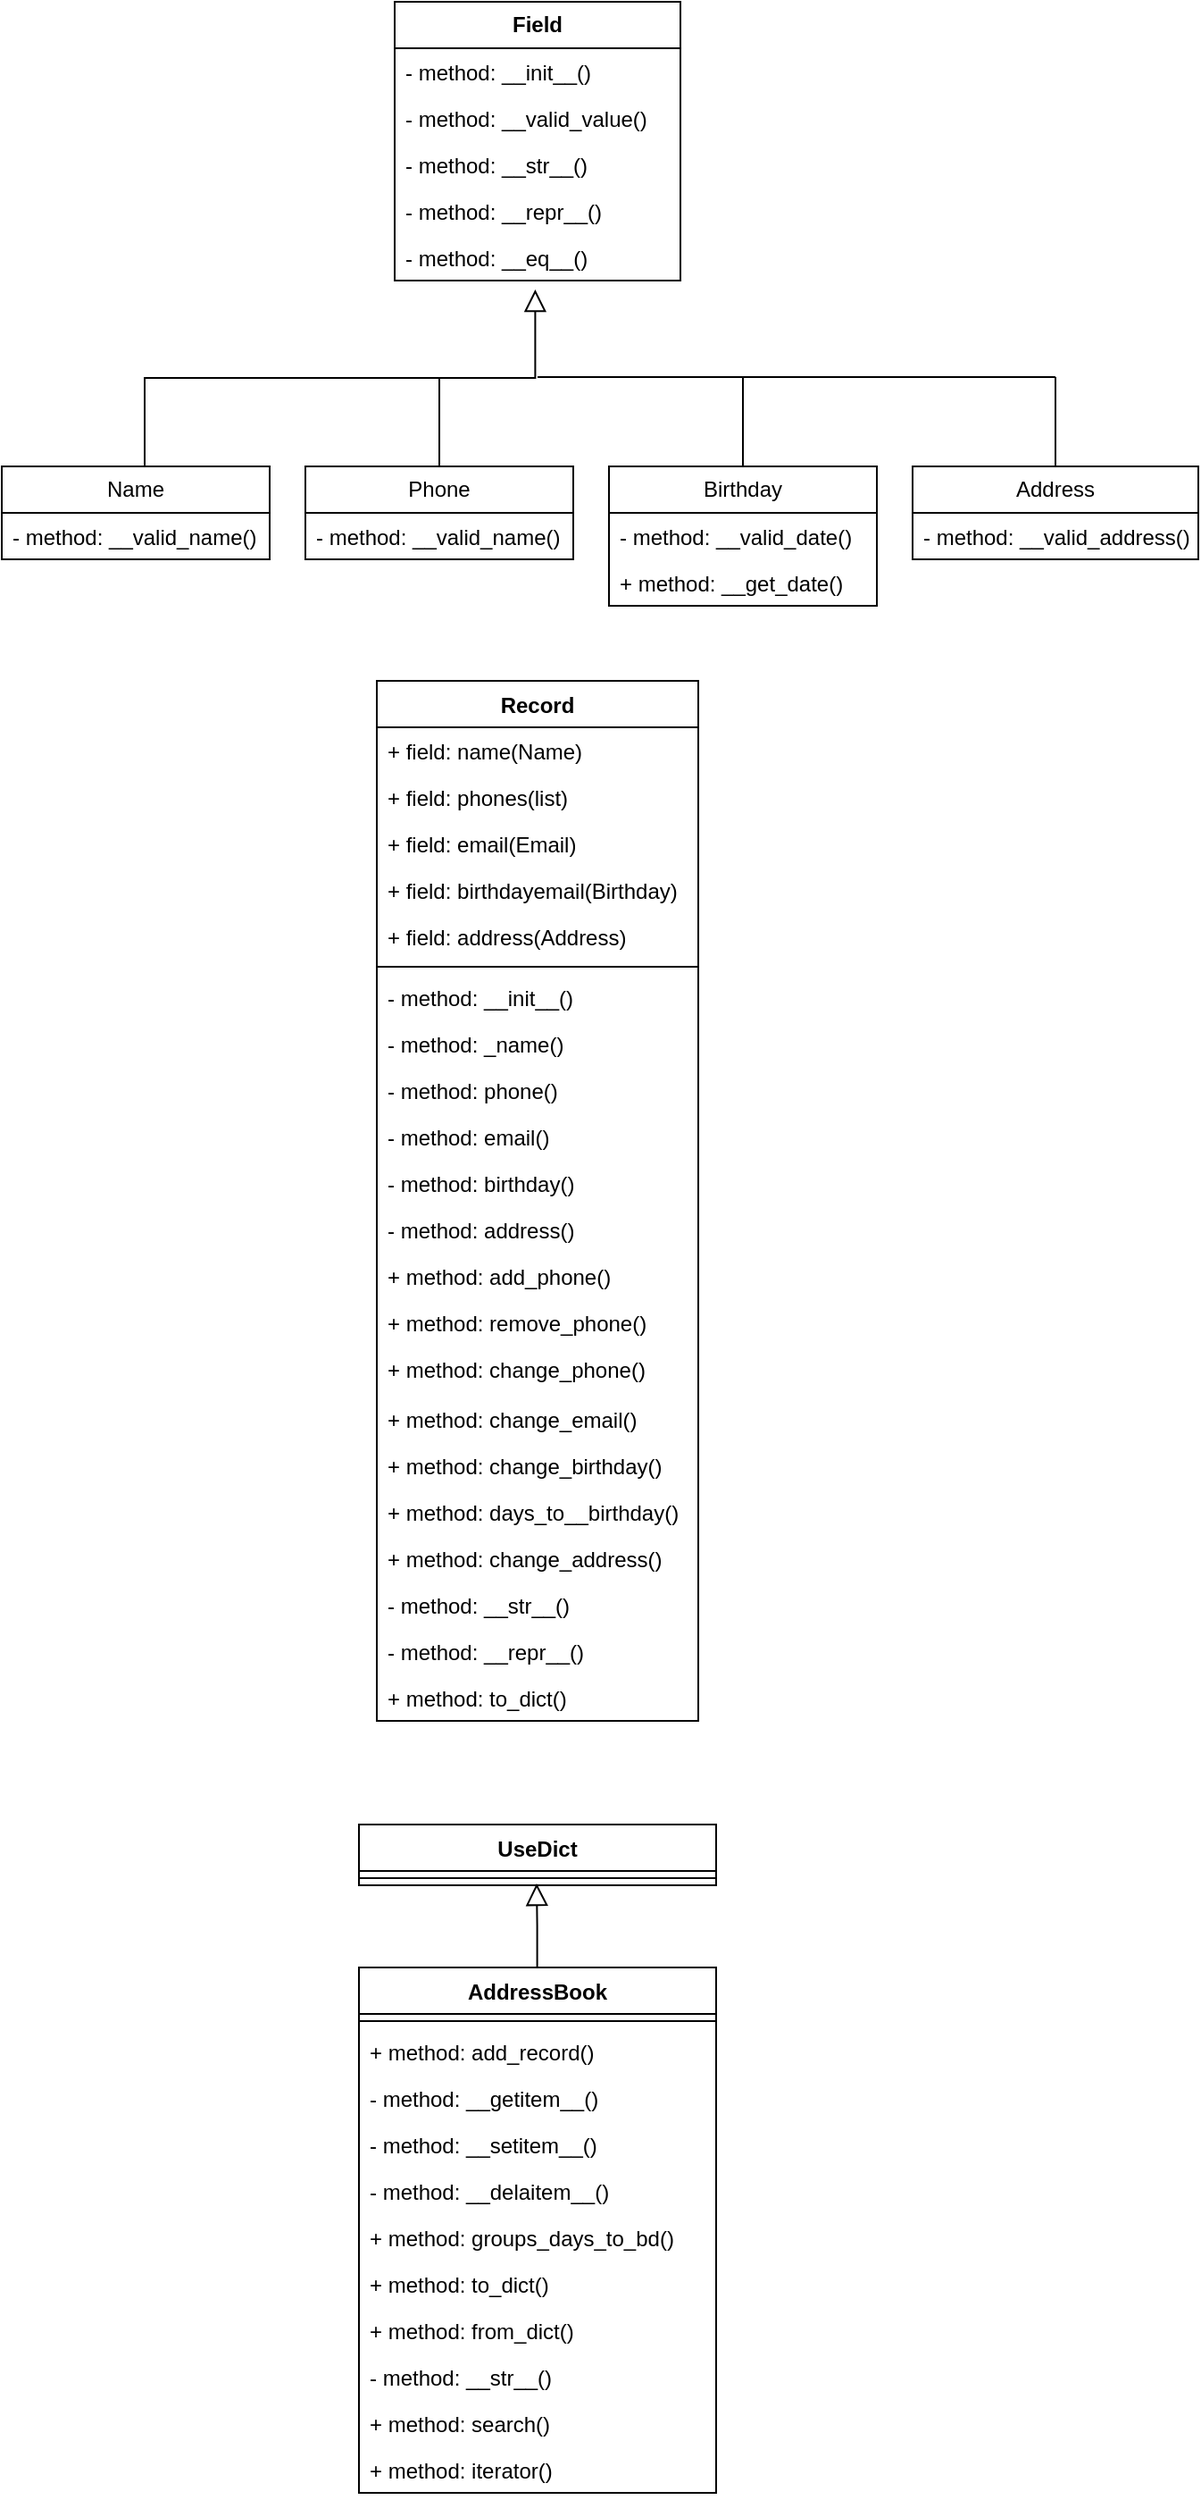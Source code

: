 <mxfile version="21.8.2" type="github">
  <diagram id="C5RBs43oDa-KdzZeNtuy" name="Page-1">
    <mxGraphModel dx="1034" dy="456" grid="1" gridSize="10" guides="1" tooltips="0" connect="1" arrows="1" fold="1" page="0" pageScale="1" pageWidth="827" pageHeight="1169" math="0" shadow="0">
      <root>
        <mxCell id="WIyWlLk6GJQsqaUBKTNV-0" />
        <mxCell id="WIyWlLk6GJQsqaUBKTNV-1" parent="WIyWlLk6GJQsqaUBKTNV-0" />
        <mxCell id="zkfFHV4jXpPFQw0GAbJ--12" value="" style="endArrow=block;endSize=10;endFill=0;shadow=0;strokeWidth=1;rounded=0;edgeStyle=elbowEdgeStyle;elbow=vertical;entryX=0.458;entryY=1.192;entryDx=0;entryDy=0;entryPerimeter=0;" parent="WIyWlLk6GJQsqaUBKTNV-1" edge="1">
          <mxGeometry width="160" relative="1" as="geometry">
            <mxPoint x="90" y="360" as="sourcePoint" />
            <mxPoint x="308.7" y="260.992" as="targetPoint" />
          </mxGeometry>
        </mxCell>
        <mxCell id="ad25y_y6WJwZO1ftofPg-38" value="&lt;b style=&quot;border-color: var(--border-color);&quot;&gt;Field&lt;br&gt;&lt;/b&gt;" style="swimlane;fontStyle=0;childLayout=stackLayout;horizontal=1;startSize=26;fillColor=none;horizontalStack=0;resizeParent=1;resizeParentMax=0;resizeLast=0;collapsible=1;marginBottom=0;whiteSpace=wrap;html=1;" vertex="1" parent="WIyWlLk6GJQsqaUBKTNV-1">
          <mxGeometry x="230" y="100" width="160" height="156" as="geometry" />
        </mxCell>
        <mxCell id="ad25y_y6WJwZO1ftofPg-39" value="- method: __init__()" style="text;strokeColor=none;fillColor=none;align=left;verticalAlign=top;spacingLeft=4;spacingRight=4;overflow=hidden;rotatable=0;points=[[0,0.5],[1,0.5]];portConstraint=eastwest;whiteSpace=wrap;html=1;" vertex="1" parent="ad25y_y6WJwZO1ftofPg-38">
          <mxGeometry y="26" width="160" height="26" as="geometry" />
        </mxCell>
        <mxCell id="ad25y_y6WJwZO1ftofPg-40" value="- method: __valid_value()" style="text;strokeColor=none;fillColor=none;align=left;verticalAlign=top;spacingLeft=4;spacingRight=4;overflow=hidden;rotatable=0;points=[[0,0.5],[1,0.5]];portConstraint=eastwest;whiteSpace=wrap;html=1;" vertex="1" parent="ad25y_y6WJwZO1ftofPg-38">
          <mxGeometry y="52" width="160" height="26" as="geometry" />
        </mxCell>
        <mxCell id="ad25y_y6WJwZO1ftofPg-41" value="- method: __str__()" style="text;strokeColor=none;fillColor=none;align=left;verticalAlign=top;spacingLeft=4;spacingRight=4;overflow=hidden;rotatable=0;points=[[0,0.5],[1,0.5]];portConstraint=eastwest;whiteSpace=wrap;html=1;" vertex="1" parent="ad25y_y6WJwZO1ftofPg-38">
          <mxGeometry y="78" width="160" height="26" as="geometry" />
        </mxCell>
        <mxCell id="ad25y_y6WJwZO1ftofPg-42" value="- method: __repr__()" style="text;strokeColor=none;fillColor=none;align=left;verticalAlign=top;spacingLeft=4;spacingRight=4;overflow=hidden;rotatable=0;points=[[0,0.5],[1,0.5]];portConstraint=eastwest;whiteSpace=wrap;html=1;" vertex="1" parent="ad25y_y6WJwZO1ftofPg-38">
          <mxGeometry y="104" width="160" height="26" as="geometry" />
        </mxCell>
        <mxCell id="ad25y_y6WJwZO1ftofPg-43" value="- method: __eq__()" style="text;strokeColor=none;fillColor=none;align=left;verticalAlign=top;spacingLeft=4;spacingRight=4;overflow=hidden;rotatable=0;points=[[0,0.5],[1,0.5]];portConstraint=eastwest;whiteSpace=wrap;html=1;" vertex="1" parent="ad25y_y6WJwZO1ftofPg-38">
          <mxGeometry y="130" width="160" height="26" as="geometry" />
        </mxCell>
        <mxCell id="ad25y_y6WJwZO1ftofPg-44" value="Name" style="swimlane;fontStyle=0;childLayout=stackLayout;horizontal=1;startSize=26;fillColor=none;horizontalStack=0;resizeParent=1;resizeParentMax=0;resizeLast=0;collapsible=1;marginBottom=0;whiteSpace=wrap;html=1;" vertex="1" parent="WIyWlLk6GJQsqaUBKTNV-1">
          <mxGeometry x="10" y="360" width="150" height="52" as="geometry" />
        </mxCell>
        <mxCell id="ad25y_y6WJwZO1ftofPg-45" value="- method: __valid_name()" style="text;strokeColor=none;fillColor=none;align=left;verticalAlign=top;spacingLeft=4;spacingRight=4;overflow=hidden;rotatable=0;points=[[0,0.5],[1,0.5]];portConstraint=eastwest;whiteSpace=wrap;html=1;" vertex="1" parent="ad25y_y6WJwZO1ftofPg-44">
          <mxGeometry y="26" width="150" height="26" as="geometry" />
        </mxCell>
        <mxCell id="ad25y_y6WJwZO1ftofPg-48" value="Phone" style="swimlane;fontStyle=0;childLayout=stackLayout;horizontal=1;startSize=26;fillColor=none;horizontalStack=0;resizeParent=1;resizeParentMax=0;resizeLast=0;collapsible=1;marginBottom=0;whiteSpace=wrap;html=1;" vertex="1" parent="WIyWlLk6GJQsqaUBKTNV-1">
          <mxGeometry x="180" y="360" width="150" height="52" as="geometry" />
        </mxCell>
        <mxCell id="ad25y_y6WJwZO1ftofPg-49" value="- method: __valid_name()" style="text;strokeColor=none;fillColor=none;align=left;verticalAlign=top;spacingLeft=4;spacingRight=4;overflow=hidden;rotatable=0;points=[[0,0.5],[1,0.5]];portConstraint=eastwest;whiteSpace=wrap;html=1;" vertex="1" parent="ad25y_y6WJwZO1ftofPg-48">
          <mxGeometry y="26" width="150" height="26" as="geometry" />
        </mxCell>
        <mxCell id="ad25y_y6WJwZO1ftofPg-57" value="" style="endArrow=none;html=1;rounded=0;exitX=0.5;exitY=0;exitDx=0;exitDy=0;" edge="1" parent="WIyWlLk6GJQsqaUBKTNV-1" source="ad25y_y6WJwZO1ftofPg-48">
          <mxGeometry width="50" height="50" relative="1" as="geometry">
            <mxPoint x="300" y="310" as="sourcePoint" />
            <mxPoint x="255" y="310" as="targetPoint" />
          </mxGeometry>
        </mxCell>
        <mxCell id="ad25y_y6WJwZO1ftofPg-58" value="Birthday" style="swimlane;fontStyle=0;childLayout=stackLayout;horizontal=1;startSize=26;fillColor=none;horizontalStack=0;resizeParent=1;resizeParentMax=0;resizeLast=0;collapsible=1;marginBottom=0;whiteSpace=wrap;html=1;" vertex="1" parent="WIyWlLk6GJQsqaUBKTNV-1">
          <mxGeometry x="350" y="360" width="150" height="78" as="geometry" />
        </mxCell>
        <mxCell id="ad25y_y6WJwZO1ftofPg-59" value="- method: __valid_date()" style="text;strokeColor=none;fillColor=none;align=left;verticalAlign=top;spacingLeft=4;spacingRight=4;overflow=hidden;rotatable=0;points=[[0,0.5],[1,0.5]];portConstraint=eastwest;whiteSpace=wrap;html=1;" vertex="1" parent="ad25y_y6WJwZO1ftofPg-58">
          <mxGeometry y="26" width="150" height="26" as="geometry" />
        </mxCell>
        <mxCell id="ad25y_y6WJwZO1ftofPg-63" value="+ method: __get_date()" style="text;strokeColor=none;fillColor=none;align=left;verticalAlign=top;spacingLeft=4;spacingRight=4;overflow=hidden;rotatable=0;points=[[0,0.5],[1,0.5]];portConstraint=eastwest;whiteSpace=wrap;html=1;" vertex="1" parent="ad25y_y6WJwZO1ftofPg-58">
          <mxGeometry y="52" width="150" height="26" as="geometry" />
        </mxCell>
        <mxCell id="ad25y_y6WJwZO1ftofPg-65" value="Address" style="swimlane;fontStyle=0;childLayout=stackLayout;horizontal=1;startSize=26;fillColor=none;horizontalStack=0;resizeParent=1;resizeParentMax=0;resizeLast=0;collapsible=1;marginBottom=0;whiteSpace=wrap;html=1;" vertex="1" parent="WIyWlLk6GJQsqaUBKTNV-1">
          <mxGeometry x="520" y="360" width="160" height="52" as="geometry" />
        </mxCell>
        <mxCell id="ad25y_y6WJwZO1ftofPg-66" value="- method: __valid_address()" style="text;strokeColor=none;fillColor=none;align=left;verticalAlign=top;spacingLeft=4;spacingRight=4;overflow=hidden;rotatable=0;points=[[0,0.5],[1,0.5]];portConstraint=eastwest;whiteSpace=wrap;html=1;" vertex="1" parent="ad25y_y6WJwZO1ftofPg-65">
          <mxGeometry y="26" width="160" height="26" as="geometry" />
        </mxCell>
        <mxCell id="ad25y_y6WJwZO1ftofPg-67" value="" style="endArrow=none;html=1;rounded=0;" edge="1" parent="WIyWlLk6GJQsqaUBKTNV-1">
          <mxGeometry width="50" height="50" relative="1" as="geometry">
            <mxPoint x="310" y="310" as="sourcePoint" />
            <mxPoint x="600" y="310" as="targetPoint" />
          </mxGeometry>
        </mxCell>
        <mxCell id="ad25y_y6WJwZO1ftofPg-68" value="" style="endArrow=none;html=1;rounded=0;exitX=0.5;exitY=0;exitDx=0;exitDy=0;" edge="1" parent="WIyWlLk6GJQsqaUBKTNV-1" source="ad25y_y6WJwZO1ftofPg-65">
          <mxGeometry width="50" height="50" relative="1" as="geometry">
            <mxPoint x="600" y="320" as="sourcePoint" />
            <mxPoint x="600" y="310" as="targetPoint" />
          </mxGeometry>
        </mxCell>
        <mxCell id="ad25y_y6WJwZO1ftofPg-69" value="" style="endArrow=none;html=1;rounded=0;exitX=0.5;exitY=0;exitDx=0;exitDy=0;" edge="1" parent="WIyWlLk6GJQsqaUBKTNV-1" source="ad25y_y6WJwZO1ftofPg-58">
          <mxGeometry width="50" height="50" relative="1" as="geometry">
            <mxPoint x="370" y="310" as="sourcePoint" />
            <mxPoint x="425" y="310" as="targetPoint" />
          </mxGeometry>
        </mxCell>
        <mxCell id="ad25y_y6WJwZO1ftofPg-79" value="Record" style="swimlane;fontStyle=1;align=center;verticalAlign=top;childLayout=stackLayout;horizontal=1;startSize=26;horizontalStack=0;resizeParent=1;resizeParentMax=0;resizeLast=0;collapsible=1;marginBottom=0;whiteSpace=wrap;html=1;" vertex="1" parent="WIyWlLk6GJQsqaUBKTNV-1">
          <mxGeometry x="220" y="480" width="180" height="582" as="geometry" />
        </mxCell>
        <mxCell id="ad25y_y6WJwZO1ftofPg-113" value="+ field: name(Name)" style="text;strokeColor=none;fillColor=none;align=left;verticalAlign=top;spacingLeft=4;spacingRight=4;overflow=hidden;rotatable=0;points=[[0,0.5],[1,0.5]];portConstraint=eastwest;whiteSpace=wrap;html=1;" vertex="1" parent="ad25y_y6WJwZO1ftofPg-79">
          <mxGeometry y="26" width="180" height="26" as="geometry" />
        </mxCell>
        <mxCell id="ad25y_y6WJwZO1ftofPg-128" value="+ field: phones(list)" style="text;strokeColor=none;fillColor=none;align=left;verticalAlign=top;spacingLeft=4;spacingRight=4;overflow=hidden;rotatable=0;points=[[0,0.5],[1,0.5]];portConstraint=eastwest;whiteSpace=wrap;html=1;" vertex="1" parent="ad25y_y6WJwZO1ftofPg-79">
          <mxGeometry y="52" width="180" height="26" as="geometry" />
        </mxCell>
        <mxCell id="ad25y_y6WJwZO1ftofPg-80" value="+ field: email(Email)" style="text;strokeColor=none;fillColor=none;align=left;verticalAlign=top;spacingLeft=4;spacingRight=4;overflow=hidden;rotatable=0;points=[[0,0.5],[1,0.5]];portConstraint=eastwest;whiteSpace=wrap;html=1;" vertex="1" parent="ad25y_y6WJwZO1ftofPg-79">
          <mxGeometry y="78" width="180" height="26" as="geometry" />
        </mxCell>
        <mxCell id="ad25y_y6WJwZO1ftofPg-129" value="+ field: birthdayemail(Birthday)" style="text;strokeColor=none;fillColor=none;align=left;verticalAlign=top;spacingLeft=4;spacingRight=4;overflow=hidden;rotatable=0;points=[[0,0.5],[1,0.5]];portConstraint=eastwest;whiteSpace=wrap;html=1;" vertex="1" parent="ad25y_y6WJwZO1ftofPg-79">
          <mxGeometry y="104" width="180" height="26" as="geometry" />
        </mxCell>
        <mxCell id="ad25y_y6WJwZO1ftofPg-130" value="+ field: address(Address)" style="text;strokeColor=none;fillColor=none;align=left;verticalAlign=top;spacingLeft=4;spacingRight=4;overflow=hidden;rotatable=0;points=[[0,0.5],[1,0.5]];portConstraint=eastwest;whiteSpace=wrap;html=1;" vertex="1" parent="ad25y_y6WJwZO1ftofPg-79">
          <mxGeometry y="130" width="180" height="26" as="geometry" />
        </mxCell>
        <mxCell id="ad25y_y6WJwZO1ftofPg-81" value="" style="line;strokeWidth=1;fillColor=none;align=left;verticalAlign=middle;spacingTop=-1;spacingLeft=3;spacingRight=3;rotatable=0;labelPosition=right;points=[];portConstraint=eastwest;strokeColor=inherit;" vertex="1" parent="ad25y_y6WJwZO1ftofPg-79">
          <mxGeometry y="156" width="180" height="8" as="geometry" />
        </mxCell>
        <mxCell id="ad25y_y6WJwZO1ftofPg-105" value="- method: __init__()" style="text;strokeColor=none;fillColor=none;align=left;verticalAlign=top;spacingLeft=4;spacingRight=4;overflow=hidden;rotatable=0;points=[[0,0.5],[1,0.5]];portConstraint=eastwest;whiteSpace=wrap;html=1;" vertex="1" parent="ad25y_y6WJwZO1ftofPg-79">
          <mxGeometry y="164" width="180" height="26" as="geometry" />
        </mxCell>
        <mxCell id="ad25y_y6WJwZO1ftofPg-82" value="- method: _name()" style="text;strokeColor=none;fillColor=none;align=left;verticalAlign=top;spacingLeft=4;spacingRight=4;overflow=hidden;rotatable=0;points=[[0,0.5],[1,0.5]];portConstraint=eastwest;whiteSpace=wrap;html=1;" vertex="1" parent="ad25y_y6WJwZO1ftofPg-79">
          <mxGeometry y="190" width="180" height="26" as="geometry" />
        </mxCell>
        <mxCell id="ad25y_y6WJwZO1ftofPg-99" value="- method: phone()" style="text;strokeColor=none;fillColor=none;align=left;verticalAlign=top;spacingLeft=4;spacingRight=4;overflow=hidden;rotatable=0;points=[[0,0.5],[1,0.5]];portConstraint=eastwest;whiteSpace=wrap;html=1;" vertex="1" parent="ad25y_y6WJwZO1ftofPg-79">
          <mxGeometry y="216" width="180" height="26" as="geometry" />
        </mxCell>
        <mxCell id="ad25y_y6WJwZO1ftofPg-106" value="- method: email()" style="text;strokeColor=none;fillColor=none;align=left;verticalAlign=top;spacingLeft=4;spacingRight=4;overflow=hidden;rotatable=0;points=[[0,0.5],[1,0.5]];portConstraint=eastwest;whiteSpace=wrap;html=1;" vertex="1" parent="ad25y_y6WJwZO1ftofPg-79">
          <mxGeometry y="242" width="180" height="26" as="geometry" />
        </mxCell>
        <mxCell id="ad25y_y6WJwZO1ftofPg-107" value="- method: birthday()" style="text;strokeColor=none;fillColor=none;align=left;verticalAlign=top;spacingLeft=4;spacingRight=4;overflow=hidden;rotatable=0;points=[[0,0.5],[1,0.5]];portConstraint=eastwest;whiteSpace=wrap;html=1;" vertex="1" parent="ad25y_y6WJwZO1ftofPg-79">
          <mxGeometry y="268" width="180" height="26" as="geometry" />
        </mxCell>
        <mxCell id="ad25y_y6WJwZO1ftofPg-108" value="- method: address()" style="text;strokeColor=none;fillColor=none;align=left;verticalAlign=top;spacingLeft=4;spacingRight=4;overflow=hidden;rotatable=0;points=[[0,0.5],[1,0.5]];portConstraint=eastwest;whiteSpace=wrap;html=1;" vertex="1" parent="ad25y_y6WJwZO1ftofPg-79">
          <mxGeometry y="294" width="180" height="26" as="geometry" />
        </mxCell>
        <mxCell id="ad25y_y6WJwZO1ftofPg-109" value="+ method: add_phone()" style="text;strokeColor=none;fillColor=none;align=left;verticalAlign=top;spacingLeft=4;spacingRight=4;overflow=hidden;rotatable=0;points=[[0,0.5],[1,0.5]];portConstraint=eastwest;whiteSpace=wrap;html=1;" vertex="1" parent="ad25y_y6WJwZO1ftofPg-79">
          <mxGeometry y="320" width="180" height="26" as="geometry" />
        </mxCell>
        <mxCell id="ad25y_y6WJwZO1ftofPg-110" value="+ method: remove_phone()" style="text;strokeColor=none;fillColor=none;align=left;verticalAlign=top;spacingLeft=4;spacingRight=4;overflow=hidden;rotatable=0;points=[[0,0.5],[1,0.5]];portConstraint=eastwest;whiteSpace=wrap;html=1;" vertex="1" parent="ad25y_y6WJwZO1ftofPg-79">
          <mxGeometry y="346" width="180" height="26" as="geometry" />
        </mxCell>
        <mxCell id="ad25y_y6WJwZO1ftofPg-111" value="+ method: change_phone()" style="text;strokeColor=none;fillColor=none;align=left;verticalAlign=top;spacingLeft=4;spacingRight=4;overflow=hidden;rotatable=0;points=[[0,0.5],[1,0.5]];portConstraint=eastwest;whiteSpace=wrap;html=1;" vertex="1" parent="ad25y_y6WJwZO1ftofPg-79">
          <mxGeometry y="372" width="180" height="28" as="geometry" />
        </mxCell>
        <mxCell id="ad25y_y6WJwZO1ftofPg-112" value="+ method: change_email()" style="text;strokeColor=none;fillColor=none;align=left;verticalAlign=top;spacingLeft=4;spacingRight=4;overflow=hidden;rotatable=0;points=[[0,0.5],[1,0.5]];portConstraint=eastwest;whiteSpace=wrap;html=1;" vertex="1" parent="ad25y_y6WJwZO1ftofPg-79">
          <mxGeometry y="400" width="180" height="26" as="geometry" />
        </mxCell>
        <mxCell id="ad25y_y6WJwZO1ftofPg-131" value="+ method: change_birthday()" style="text;strokeColor=none;fillColor=none;align=left;verticalAlign=top;spacingLeft=4;spacingRight=4;overflow=hidden;rotatable=0;points=[[0,0.5],[1,0.5]];portConstraint=eastwest;whiteSpace=wrap;html=1;" vertex="1" parent="ad25y_y6WJwZO1ftofPg-79">
          <mxGeometry y="426" width="180" height="26" as="geometry" />
        </mxCell>
        <mxCell id="ad25y_y6WJwZO1ftofPg-132" value="+ method: days_to__birthday()" style="text;strokeColor=none;fillColor=none;align=left;verticalAlign=top;spacingLeft=4;spacingRight=4;overflow=hidden;rotatable=0;points=[[0,0.5],[1,0.5]];portConstraint=eastwest;whiteSpace=wrap;html=1;" vertex="1" parent="ad25y_y6WJwZO1ftofPg-79">
          <mxGeometry y="452" width="180" height="26" as="geometry" />
        </mxCell>
        <mxCell id="ad25y_y6WJwZO1ftofPg-133" value="+ method: change_address()" style="text;strokeColor=none;fillColor=none;align=left;verticalAlign=top;spacingLeft=4;spacingRight=4;overflow=hidden;rotatable=0;points=[[0,0.5],[1,0.5]];portConstraint=eastwest;whiteSpace=wrap;html=1;" vertex="1" parent="ad25y_y6WJwZO1ftofPg-79">
          <mxGeometry y="478" width="180" height="26" as="geometry" />
        </mxCell>
        <mxCell id="ad25y_y6WJwZO1ftofPg-174" value="- method: __str__()" style="text;strokeColor=none;fillColor=none;align=left;verticalAlign=top;spacingLeft=4;spacingRight=4;overflow=hidden;rotatable=0;points=[[0,0.5],[1,0.5]];portConstraint=eastwest;whiteSpace=wrap;html=1;" vertex="1" parent="ad25y_y6WJwZO1ftofPg-79">
          <mxGeometry y="504" width="180" height="26" as="geometry" />
        </mxCell>
        <mxCell id="ad25y_y6WJwZO1ftofPg-175" value="- method: __repr__()" style="text;strokeColor=none;fillColor=none;align=left;verticalAlign=top;spacingLeft=4;spacingRight=4;overflow=hidden;rotatable=0;points=[[0,0.5],[1,0.5]];portConstraint=eastwest;whiteSpace=wrap;html=1;" vertex="1" parent="ad25y_y6WJwZO1ftofPg-79">
          <mxGeometry y="530" width="180" height="26" as="geometry" />
        </mxCell>
        <mxCell id="ad25y_y6WJwZO1ftofPg-176" value="+ method: to_dict()" style="text;strokeColor=none;fillColor=none;align=left;verticalAlign=top;spacingLeft=4;spacingRight=4;overflow=hidden;rotatable=0;points=[[0,0.5],[1,0.5]];portConstraint=eastwest;whiteSpace=wrap;html=1;" vertex="1" parent="ad25y_y6WJwZO1ftofPg-79">
          <mxGeometry y="556" width="180" height="26" as="geometry" />
        </mxCell>
        <mxCell id="ad25y_y6WJwZO1ftofPg-182" value="AddressBook" style="swimlane;fontStyle=1;align=center;verticalAlign=top;childLayout=stackLayout;horizontal=1;startSize=26;horizontalStack=0;resizeParent=1;resizeParentMax=0;resizeLast=0;collapsible=1;marginBottom=0;whiteSpace=wrap;html=1;" vertex="1" parent="WIyWlLk6GJQsqaUBKTNV-1">
          <mxGeometry x="210" y="1200" width="200" height="294" as="geometry" />
        </mxCell>
        <mxCell id="ad25y_y6WJwZO1ftofPg-184" value="" style="line;strokeWidth=1;fillColor=none;align=left;verticalAlign=middle;spacingTop=-1;spacingLeft=3;spacingRight=3;rotatable=0;labelPosition=right;points=[];portConstraint=eastwest;strokeColor=inherit;" vertex="1" parent="ad25y_y6WJwZO1ftofPg-182">
          <mxGeometry y="26" width="200" height="8" as="geometry" />
        </mxCell>
        <mxCell id="ad25y_y6WJwZO1ftofPg-185" value="+ method: add_record()" style="text;strokeColor=none;fillColor=none;align=left;verticalAlign=top;spacingLeft=4;spacingRight=4;overflow=hidden;rotatable=0;points=[[0,0.5],[1,0.5]];portConstraint=eastwest;whiteSpace=wrap;html=1;" vertex="1" parent="ad25y_y6WJwZO1ftofPg-182">
          <mxGeometry y="34" width="200" height="26" as="geometry" />
        </mxCell>
        <mxCell id="ad25y_y6WJwZO1ftofPg-192" value="- method: __getitem__()" style="text;strokeColor=none;fillColor=none;align=left;verticalAlign=top;spacingLeft=4;spacingRight=4;overflow=hidden;rotatable=0;points=[[0,0.5],[1,0.5]];portConstraint=eastwest;whiteSpace=wrap;html=1;" vertex="1" parent="ad25y_y6WJwZO1ftofPg-182">
          <mxGeometry y="60" width="200" height="26" as="geometry" />
        </mxCell>
        <mxCell id="ad25y_y6WJwZO1ftofPg-198" value="- method: __setitem__()" style="text;strokeColor=none;fillColor=none;align=left;verticalAlign=top;spacingLeft=4;spacingRight=4;overflow=hidden;rotatable=0;points=[[0,0.5],[1,0.5]];portConstraint=eastwest;whiteSpace=wrap;html=1;" vertex="1" parent="ad25y_y6WJwZO1ftofPg-182">
          <mxGeometry y="86" width="200" height="26" as="geometry" />
        </mxCell>
        <mxCell id="ad25y_y6WJwZO1ftofPg-199" value="- method: __delaitem__()" style="text;strokeColor=none;fillColor=none;align=left;verticalAlign=top;spacingLeft=4;spacingRight=4;overflow=hidden;rotatable=0;points=[[0,0.5],[1,0.5]];portConstraint=eastwest;whiteSpace=wrap;html=1;" vertex="1" parent="ad25y_y6WJwZO1ftofPg-182">
          <mxGeometry y="112" width="200" height="26" as="geometry" />
        </mxCell>
        <mxCell id="ad25y_y6WJwZO1ftofPg-200" value="+ method: groups_days_to_bd()" style="text;strokeColor=none;fillColor=none;align=left;verticalAlign=top;spacingLeft=4;spacingRight=4;overflow=hidden;rotatable=0;points=[[0,0.5],[1,0.5]];portConstraint=eastwest;whiteSpace=wrap;html=1;" vertex="1" parent="ad25y_y6WJwZO1ftofPg-182">
          <mxGeometry y="138" width="200" height="26" as="geometry" />
        </mxCell>
        <mxCell id="ad25y_y6WJwZO1ftofPg-201" value="+ method: to_dict()" style="text;strokeColor=none;fillColor=none;align=left;verticalAlign=top;spacingLeft=4;spacingRight=4;overflow=hidden;rotatable=0;points=[[0,0.5],[1,0.5]];portConstraint=eastwest;whiteSpace=wrap;html=1;" vertex="1" parent="ad25y_y6WJwZO1ftofPg-182">
          <mxGeometry y="164" width="200" height="26" as="geometry" />
        </mxCell>
        <mxCell id="ad25y_y6WJwZO1ftofPg-202" value="+ method: from_dict()" style="text;strokeColor=none;fillColor=none;align=left;verticalAlign=top;spacingLeft=4;spacingRight=4;overflow=hidden;rotatable=0;points=[[0,0.5],[1,0.5]];portConstraint=eastwest;whiteSpace=wrap;html=1;" vertex="1" parent="ad25y_y6WJwZO1ftofPg-182">
          <mxGeometry y="190" width="200" height="26" as="geometry" />
        </mxCell>
        <mxCell id="ad25y_y6WJwZO1ftofPg-203" value="- method: __str__()" style="text;strokeColor=none;fillColor=none;align=left;verticalAlign=top;spacingLeft=4;spacingRight=4;overflow=hidden;rotatable=0;points=[[0,0.5],[1,0.5]];portConstraint=eastwest;whiteSpace=wrap;html=1;" vertex="1" parent="ad25y_y6WJwZO1ftofPg-182">
          <mxGeometry y="216" width="200" height="26" as="geometry" />
        </mxCell>
        <mxCell id="ad25y_y6WJwZO1ftofPg-204" value="+ method: search()" style="text;strokeColor=none;fillColor=none;align=left;verticalAlign=top;spacingLeft=4;spacingRight=4;overflow=hidden;rotatable=0;points=[[0,0.5],[1,0.5]];portConstraint=eastwest;whiteSpace=wrap;html=1;" vertex="1" parent="ad25y_y6WJwZO1ftofPg-182">
          <mxGeometry y="242" width="200" height="26" as="geometry" />
        </mxCell>
        <mxCell id="ad25y_y6WJwZO1ftofPg-205" value="+ method: iterator()" style="text;strokeColor=none;fillColor=none;align=left;verticalAlign=top;spacingLeft=4;spacingRight=4;overflow=hidden;rotatable=0;points=[[0,0.5],[1,0.5]];portConstraint=eastwest;whiteSpace=wrap;html=1;" vertex="1" parent="ad25y_y6WJwZO1ftofPg-182">
          <mxGeometry y="268" width="200" height="26" as="geometry" />
        </mxCell>
        <mxCell id="ad25y_y6WJwZO1ftofPg-186" value="UseDict" style="swimlane;fontStyle=1;align=center;verticalAlign=top;childLayout=stackLayout;horizontal=1;startSize=26;horizontalStack=0;resizeParent=1;resizeParentMax=0;resizeLast=0;collapsible=1;marginBottom=0;whiteSpace=wrap;html=1;" vertex="1" parent="WIyWlLk6GJQsqaUBKTNV-1">
          <mxGeometry x="210" y="1120" width="200" height="34" as="geometry" />
        </mxCell>
        <mxCell id="ad25y_y6WJwZO1ftofPg-188" value="" style="line;strokeWidth=1;fillColor=none;align=left;verticalAlign=middle;spacingTop=-1;spacingLeft=3;spacingRight=3;rotatable=0;labelPosition=right;points=[];portConstraint=eastwest;strokeColor=inherit;" vertex="1" parent="ad25y_y6WJwZO1ftofPg-186">
          <mxGeometry y="26" width="200" height="8" as="geometry" />
        </mxCell>
        <mxCell id="ad25y_y6WJwZO1ftofPg-191" value="" style="endArrow=block;endSize=10;endFill=0;shadow=0;strokeWidth=1;rounded=0;edgeStyle=elbowEdgeStyle;elbow=vertical;entryX=0.458;entryY=1.192;entryDx=0;entryDy=0;entryPerimeter=0;" edge="1" parent="WIyWlLk6GJQsqaUBKTNV-1">
          <mxGeometry width="160" relative="1" as="geometry">
            <mxPoint x="309.8" y="1200" as="sourcePoint" />
            <mxPoint x="309.5" y="1152.992" as="targetPoint" />
          </mxGeometry>
        </mxCell>
      </root>
    </mxGraphModel>
  </diagram>
</mxfile>
